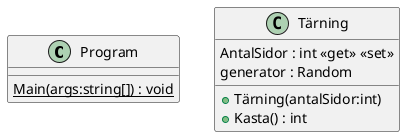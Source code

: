 @startuml
class Program {
    {static} Main(args:string[]) : void
}
class Tärning {
    AntalSidor : int <<get>> <<set>>
    generator : Random
    + Tärning(antalSidor:int)
    + Kasta() : int
}
@enduml
